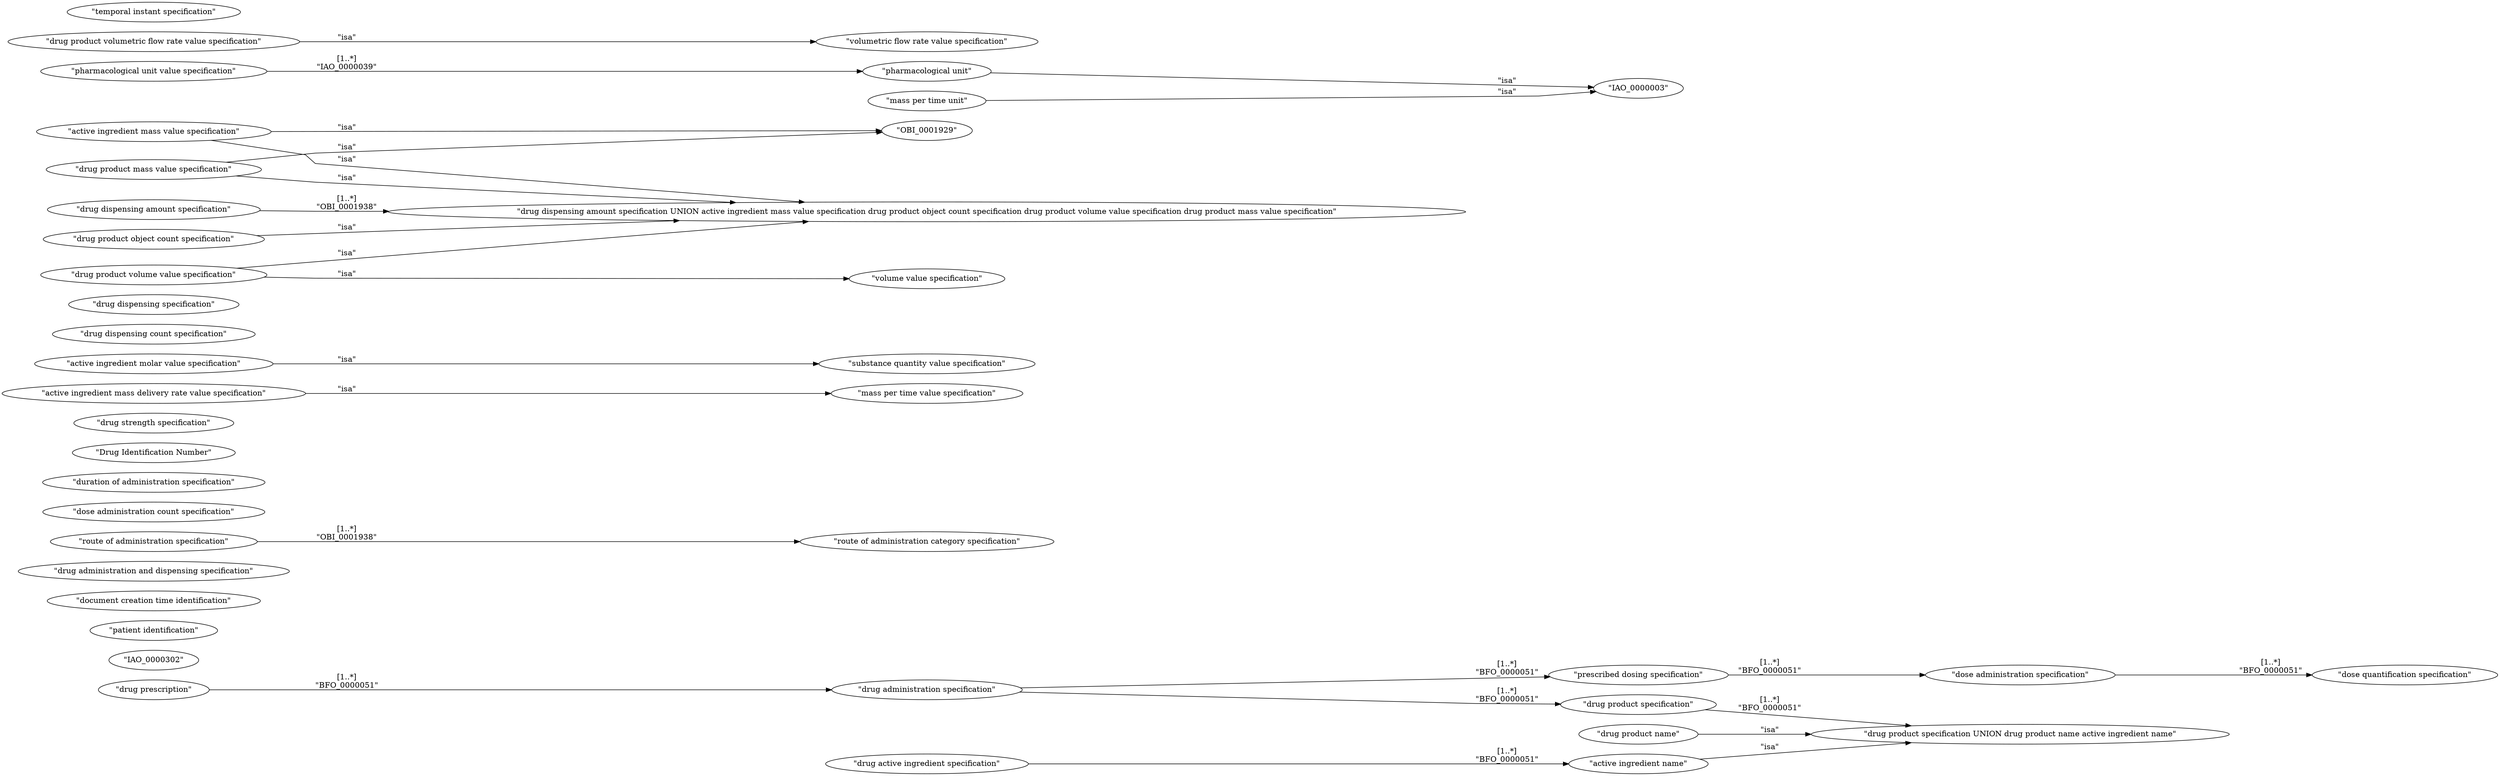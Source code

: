 digraph G {
  splines=polyline;
  rankdir=LR;
  "drug prescription" [ label="\"drug prescription\"" ];
  "IAO_0000302" [ label="\"IAO_0000302\"" ];
  "patient identification" [ label="\"patient identification\"" ];
  "document creation time identification" [ label="\"document creation time identification\"" ];
  "drug administration and dispensing specification" [ label="\"drug administration and dispensing specification\"" ];
  "drug administration specification" [ label="\"drug administration specification\"" ];
  "prescribed dosing specification" [ label="\"prescribed dosing specification\"" ];
  "dose administration specification" [ label="\"dose administration specification\"" ];
  "route of administration specification" [ label="\"route of administration specification\"" ];
  "route of administration category specification" [ label="\"route of administration category specification\"" ];
  "dose quantification specification" [ label="\"dose quantification specification\"" ];
  "dose administration count specification" [ label="\"dose administration count specification\"" ];
  "duration of administration specification" [ label="\"duration of administration specification\"" ];
  "drug product specification" [ label="\"drug product specification\"" ];
  "Drug Identification Number" [ label="\"Drug Identification Number\"" ];
  "drug active ingredient specification" [ label="\"drug active ingredient specification\"" ];
  "drug strength specification" [ label="\"drug strength specification\"" ];
  "active ingredient mass delivery rate value specification" [ label="\"active ingredient mass delivery rate value specification\"" ];
  "active ingredient molar value specification" [ label="\"active ingredient molar value specification\"" ];
  "drug dispensing count specification" [ label="\"drug dispensing count specification\"" ];
  "drug dispensing specification" [ label="\"drug dispensing specification\"" ];
  "drug dispensing amount specification" [ label="\"drug dispensing amount specification\"" ];
  "substance quantity value specification" [ label="\"substance quantity value specification\"" ];
  "mass per time value specification" [ label="\"mass per time value specification\"" ];
  "IAO_0000003" [ label="\"IAO_0000003\"" ];
  "pharmacological unit value specification" [ label="\"pharmacological unit value specification\"" ];
  "volume value specification" [ label="\"volume value specification\"" ];
  "OBI_0001929" [ label="\"OBI_0001929\"" ];
  "pharmacological unit" [ label="\"pharmacological unit\"" ];
  "mass per time unit" [ label="\"mass per time unit\"" ];
  "volumetric flow rate value specification" [ label="\"volumetric flow rate value specification\"" ];
  "drug product volumetric flow rate value specification" [ label="\"drug product volumetric flow rate value specification\"" ];
  "temporal instant specification" [ label="\"temporal instant specification\"" ];
  "drug product specification UNION drug product name active ingredient name" [ label="\"drug product specification UNION drug product name active ingredient name\"" ];
  "drug product name" [ label="\"drug product name\"" ];
  "active ingredient name" [ label="\"active ingredient name\"" ];
  "drug dispensing amount specification UNION active ingredient mass value specification drug product object count specification drug product volume value specification drug product mass value specification" [ label="\"drug dispensing amount specification UNION active ingredient mass value specification drug product object count specification drug product volume value specification drug product mass value specification\"" ];
  "active ingredient mass value specification" [ label="\"active ingredient mass value specification\"" ];
  "drug product object count specification" [ label="\"drug product object count specification\"" ];
  "drug product volume value specification" [ label="\"drug product volume value specification\"" ];
  "drug product mass value specification" [ label="\"drug product mass value specification\"" ];
  "active ingredient mass delivery rate value specification" -> "mass per time value specification" [ label="\"isa\"" ];
  "active ingredient molar value specification" -> "substance quantity value specification" [ label="\"isa\"" ];
  "pharmacological unit" -> "IAO_0000003" [ label="\"isa\"" ];
  "mass per time unit" -> "IAO_0000003" [ label="\"isa\"" ];
  "drug product volumetric flow rate value specification" -> "volumetric flow rate value specification" [ label="\"isa\"" ];
  "drug product name" -> "drug product specification UNION drug product name active ingredient name" [ label="\"isa\"" ];
  "active ingredient name" -> "drug product specification UNION drug product name active ingredient name" [ label="\"isa\"" ];
  "active ingredient mass value specification" -> "OBI_0001929" [ label="\"isa\"" ];
  "active ingredient mass value specification" -> "drug dispensing amount specification UNION active ingredient mass value specification drug product object count specification drug product volume value specification drug product mass value specification" [ label="\"isa\"" ];
  "drug product object count specification" -> "drug dispensing amount specification UNION active ingredient mass value specification drug product object count specification drug product volume value specification drug product mass value specification" [ label="\"isa\"" ];
  "drug product volume value specification" -> "volume value specification" [ label="\"isa\"" ];
  "drug product volume value specification" -> "drug dispensing amount specification UNION active ingredient mass value specification drug product object count specification drug product volume value specification drug product mass value specification" [ label="\"isa\"" ];
  "drug product mass value specification" -> "OBI_0001929" [ label="\"isa\"" ];
  "drug product mass value specification" -> "drug dispensing amount specification UNION active ingredient mass value specification drug product object count specification drug product volume value specification drug product mass value specification" [ label="\"isa\"" ];
  "drug prescription" -> "drug administration specification" [ label="[1..*]
\"BFO_0000051\"" ];
  "drug product specification" -> "drug product specification UNION drug product name active ingredient name" [ label="[1..*]
\"BFO_0000051\"" ];
  "drug dispensing amount specification" -> "drug dispensing amount specification UNION active ingredient mass value specification drug product object count specification drug product volume value specification drug product mass value specification" [ label="[1..*]
\"OBI_0001938\"" ];
  "drug administration specification" -> "drug product specification" [ label="[1..*]
\"BFO_0000051\"" ];
  "pharmacological unit value specification" -> "pharmacological unit" [ label="[1..*]
\"IAO_0000039\"" ];
  "drug active ingredient specification" -> "active ingredient name" [ label="[1..*]
\"BFO_0000051\"" ];
  "dose administration specification" -> "dose quantification specification" [ label="[1..*]
\"BFO_0000051\"" ];
  "prescribed dosing specification" -> "dose administration specification" [ label="[1..*]
\"BFO_0000051\"" ];
  "drug administration specification" -> "prescribed dosing specification" [ label="[1..*]
\"BFO_0000051\"" ];
  "route of administration specification" -> "route of administration category specification" [ label="[1..*]
\"OBI_0001938\"" ];
}
